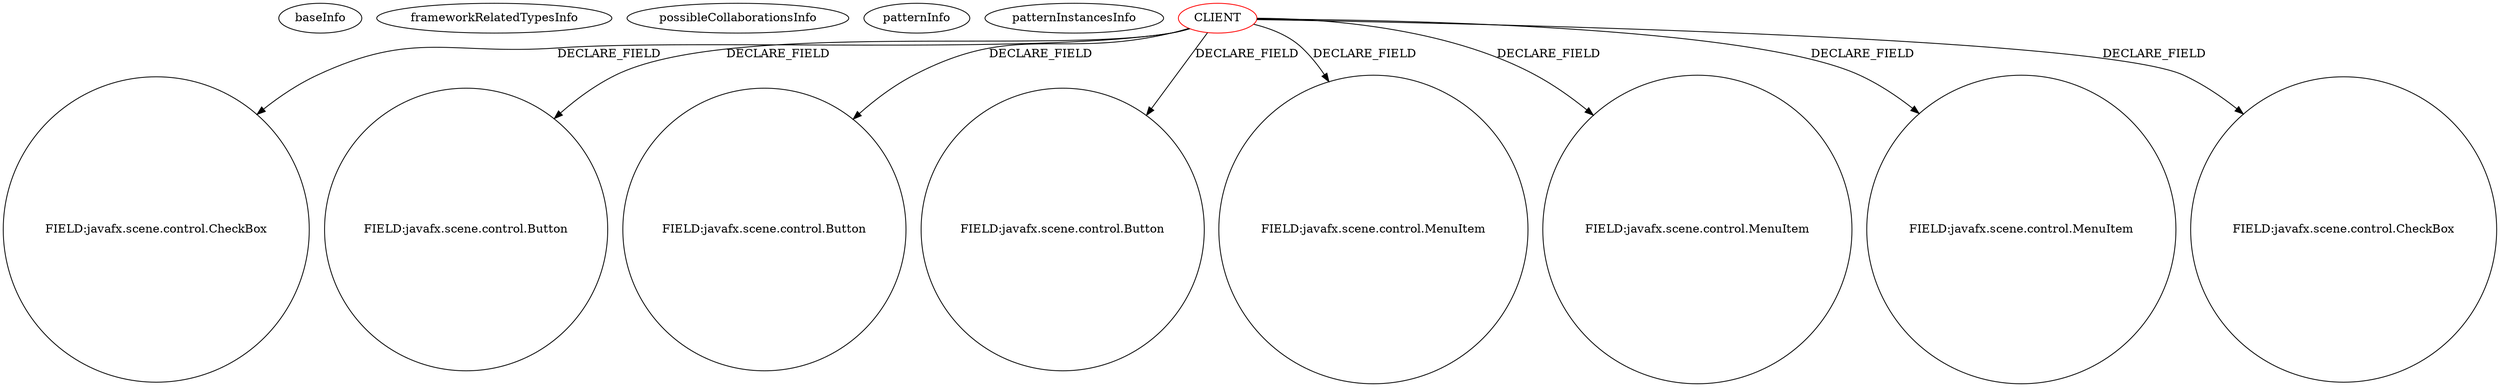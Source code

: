 digraph {
baseInfo[graphId=960,category="pattern",isAnonymous=false,possibleRelation=false]
frameworkRelatedTypesInfo[]
possibleCollaborationsInfo[]
patternInfo[frequency=2.0,patternRootClient=0]
patternInstancesInfo[0="PatrickOtt-ReservationManager~/PatrickOtt-ReservationManager/ReservationManager-master/src/main/java/de/professional_webworkx/reservationmanager/controller/MainController.java~MainController~1080",1="demibenari-cd-catalog~/demibenari-cd-catalog/cd-catalog-master/src/cd/catalog/MainFormController.java~MainFormController~2392"]
6[label="FIELD:javafx.scene.control.CheckBox",vertexType="FIELD_DECLARATION",isFrameworkType=false,shape=circle]
0[label="CLIENT",vertexType="ROOT_CLIENT_CLASS_DECLARATION",isFrameworkType=false,color=red]
16[label="FIELD:javafx.scene.control.Button",vertexType="FIELD_DECLARATION",isFrameworkType=false,shape=circle]
18[label="FIELD:javafx.scene.control.Button",vertexType="FIELD_DECLARATION",isFrameworkType=false,shape=circle]
20[label="FIELD:javafx.scene.control.Button",vertexType="FIELD_DECLARATION",isFrameworkType=false,shape=circle]
26[label="FIELD:javafx.scene.control.MenuItem",vertexType="FIELD_DECLARATION",isFrameworkType=false,shape=circle]
24[label="FIELD:javafx.scene.control.MenuItem",vertexType="FIELD_DECLARATION",isFrameworkType=false,shape=circle]
12[label="FIELD:javafx.scene.control.MenuItem",vertexType="FIELD_DECLARATION",isFrameworkType=false,shape=circle]
4[label="FIELD:javafx.scene.control.CheckBox",vertexType="FIELD_DECLARATION",isFrameworkType=false,shape=circle]
0->4[label="DECLARE_FIELD"]
0->20[label="DECLARE_FIELD"]
0->12[label="DECLARE_FIELD"]
0->16[label="DECLARE_FIELD"]
0->24[label="DECLARE_FIELD"]
0->18[label="DECLARE_FIELD"]
0->6[label="DECLARE_FIELD"]
0->26[label="DECLARE_FIELD"]
}

